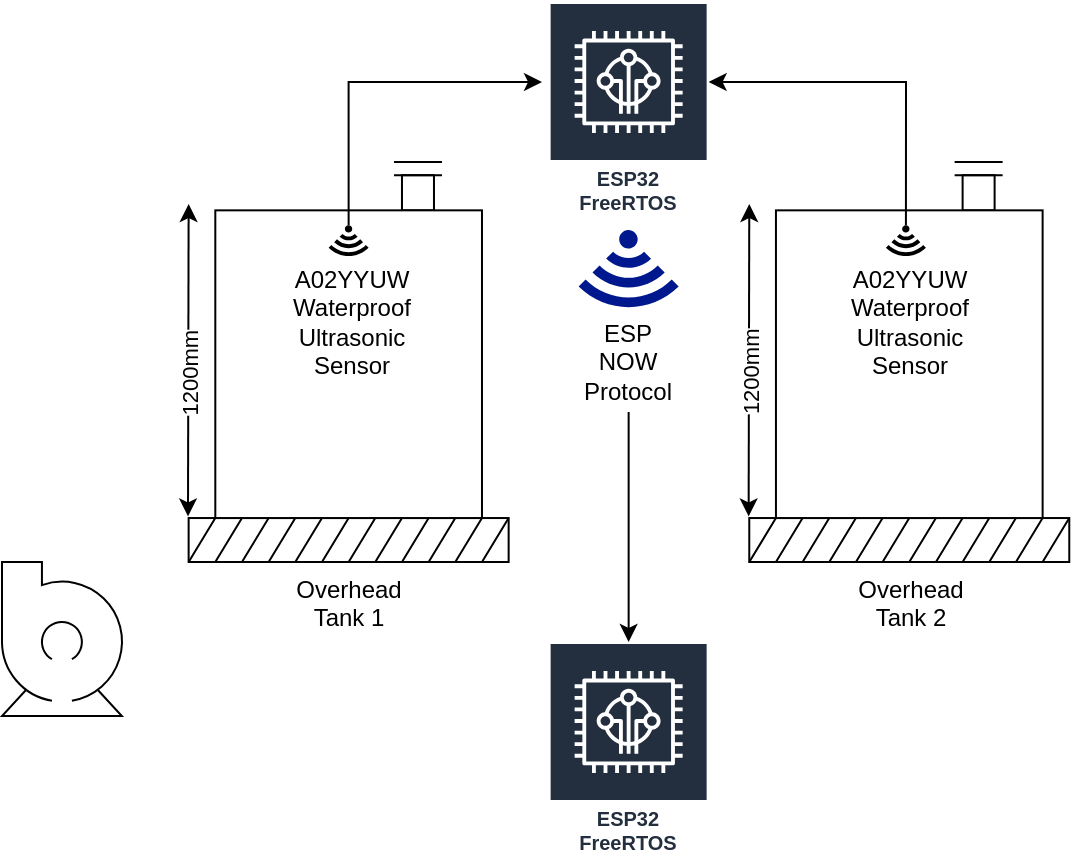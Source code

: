 <mxfile version="14.8.4" type="device"><diagram id="e6WKOiKirF7VoLCvedRq" name="Page-1"><mxGraphModel dx="1391" dy="688" grid="1" gridSize="10" guides="1" tooltips="1" connect="1" arrows="1" fold="1" page="1" pageScale="1" pageWidth="827" pageHeight="1169" math="0" shadow="0"><root><mxCell id="0"/><mxCell id="1" parent="0"/><mxCell id="e11lo4S8SmLg5e66yEPY-1" value="Overhead&lt;br&gt;Tank 1" style="shape=mxgraph.pid.vessels.tank_(concrete_base);html=1;pointerEvents=1;align=center;verticalLabelPosition=bottom;verticalAlign=top;dashed=0;" vertex="1" parent="1"><mxGeometry x="193.32" y="120" width="160" height="200" as="geometry"/></mxCell><mxCell id="e11lo4S8SmLg5e66yEPY-17" value="" style="endArrow=classic;startArrow=classic;html=1;exitX=-0.002;exitY=0.886;exitDx=0;exitDy=0;exitPerimeter=0;" edge="1" parent="1" source="e11lo4S8SmLg5e66yEPY-1"><mxGeometry width="50" height="50" relative="1" as="geometry"><mxPoint x="193.32" y="297" as="sourcePoint"/><mxPoint x="193.32" y="141" as="targetPoint"/></mxGeometry></mxCell><mxCell id="e11lo4S8SmLg5e66yEPY-18" value="1200mm" style="edgeLabel;html=1;align=center;verticalAlign=middle;resizable=0;points=[];rotation=-90;" vertex="1" connectable="0" parent="e11lo4S8SmLg5e66yEPY-17"><mxGeometry x="-0.084" y="-1" relative="1" as="geometry"><mxPoint as="offset"/></mxGeometry></mxCell><mxCell id="e11lo4S8SmLg5e66yEPY-20" value="ESP32&lt;br&gt;FreeRTOS" style="outlineConnect=0;fontColor=#232F3E;gradientColor=none;strokeColor=#ffffff;fillColor=#232F3E;dashed=0;verticalLabelPosition=middle;verticalAlign=bottom;align=center;html=1;whiteSpace=wrap;fontSize=10;fontStyle=1;spacing=3;shape=mxgraph.aws4.productIcon;prIcon=mxgraph.aws4.freertos;" vertex="1" parent="1"><mxGeometry x="373.32" y="40" width="80" height="110" as="geometry"/></mxCell><mxCell id="e11lo4S8SmLg5e66yEPY-21" value="Overhead&lt;br&gt;Tank 2" style="shape=mxgraph.pid.vessels.tank_(concrete_base);html=1;pointerEvents=1;align=center;verticalLabelPosition=bottom;verticalAlign=top;dashed=0;" vertex="1" parent="1"><mxGeometry x="473.64" y="120" width="160" height="200" as="geometry"/></mxCell><mxCell id="e11lo4S8SmLg5e66yEPY-23" value="" style="endArrow=classic;startArrow=classic;html=1;exitX=-0.002;exitY=0.886;exitDx=0;exitDy=0;exitPerimeter=0;" edge="1" parent="1" source="e11lo4S8SmLg5e66yEPY-21"><mxGeometry width="50" height="50" relative="1" as="geometry"><mxPoint x="473.64" y="297" as="sourcePoint"/><mxPoint x="473.64" y="141" as="targetPoint"/></mxGeometry></mxCell><mxCell id="e11lo4S8SmLg5e66yEPY-24" value="1200mm" style="edgeLabel;html=1;align=center;verticalAlign=middle;resizable=0;points=[];rotation=-90;" vertex="1" connectable="0" parent="e11lo4S8SmLg5e66yEPY-23"><mxGeometry x="-0.084" y="-1" relative="1" as="geometry"><mxPoint as="offset"/></mxGeometry></mxCell><mxCell id="e11lo4S8SmLg5e66yEPY-27" value="ESP32&lt;br&gt;FreeRTOS" style="outlineConnect=0;fontColor=#232F3E;gradientColor=none;strokeColor=#ffffff;fillColor=#232F3E;dashed=0;verticalLabelPosition=middle;verticalAlign=bottom;align=center;html=1;whiteSpace=wrap;fontSize=10;fontStyle=1;spacing=3;shape=mxgraph.aws4.productIcon;prIcon=mxgraph.aws4.freertos;" vertex="1" parent="1"><mxGeometry x="373.32" y="360" width="80" height="110" as="geometry"/></mxCell><mxCell id="e11lo4S8SmLg5e66yEPY-38" style="edgeStyle=orthogonalEdgeStyle;rounded=0;orthogonalLoop=1;jettySize=auto;html=1;" edge="1" parent="1" source="e11lo4S8SmLg5e66yEPY-28"><mxGeometry relative="1" as="geometry"><mxPoint x="370" y="80" as="targetPoint"/><Array as="points"><mxPoint x="273" y="80"/></Array></mxGeometry></mxCell><mxCell id="e11lo4S8SmLg5e66yEPY-28" value="" style="aspect=fixed;pointerEvents=1;shadow=0;dashed=0;html=1;strokeColor=none;labelPosition=center;verticalLabelPosition=bottom;verticalAlign=top;align=center;fillColor=#000000;shape=mxgraph.mscae.enterprise.wireless_connection;rotation=90;" vertex="1" parent="1"><mxGeometry x="264.92" y="150" width="16.8" height="20" as="geometry"/></mxCell><mxCell id="e11lo4S8SmLg5e66yEPY-31" value="" style="aspect=fixed;pointerEvents=1;shadow=0;dashed=0;html=1;strokeColor=none;labelPosition=center;verticalLabelPosition=bottom;verticalAlign=top;align=center;fillColor=#00188D;shape=mxgraph.mscae.enterprise.wireless_connection;rotation=90;" vertex="1" parent="1"><mxGeometry x="392.32" y="150" width="42" height="50" as="geometry"/></mxCell><mxCell id="e11lo4S8SmLg5e66yEPY-35" style="edgeStyle=orthogonalEdgeStyle;rounded=0;orthogonalLoop=1;jettySize=auto;html=1;" edge="1" parent="1" source="e11lo4S8SmLg5e66yEPY-34" target="e11lo4S8SmLg5e66yEPY-27"><mxGeometry relative="1" as="geometry"/></mxCell><mxCell id="e11lo4S8SmLg5e66yEPY-34" value="ESP NOW&lt;br&gt;Protocol" style="text;html=1;strokeColor=none;fillColor=none;align=center;verticalAlign=middle;whiteSpace=wrap;rounded=0;" vertex="1" parent="1"><mxGeometry x="388.32" y="195" width="50" height="50" as="geometry"/></mxCell><mxCell id="e11lo4S8SmLg5e66yEPY-36" value="" style="shape=mxgraph.pid.pumps.centrifugal_pump_2;html=1;pointerEvents=1;align=center;verticalLabelPosition=bottom;verticalAlign=top;dashed=0;" vertex="1" parent="1"><mxGeometry x="100" y="320" width="62" height="77" as="geometry"/></mxCell><mxCell id="e11lo4S8SmLg5e66yEPY-37" value="A02YYUW&lt;br&gt;Waterproof&lt;br&gt;Ultrasonic&lt;br&gt;Sensor" style="text;html=1;strokeColor=none;fillColor=none;align=center;verticalAlign=middle;whiteSpace=wrap;rounded=0;" vertex="1" parent="1"><mxGeometry x="250" y="170" width="50" height="60" as="geometry"/></mxCell><mxCell id="e11lo4S8SmLg5e66yEPY-42" style="edgeStyle=orthogonalEdgeStyle;rounded=0;orthogonalLoop=1;jettySize=auto;html=1;" edge="1" parent="1" source="e11lo4S8SmLg5e66yEPY-40" target="e11lo4S8SmLg5e66yEPY-20"><mxGeometry relative="1" as="geometry"><mxPoint x="520" y="80" as="targetPoint"/><Array as="points"><mxPoint x="552" y="80"/></Array></mxGeometry></mxCell><mxCell id="e11lo4S8SmLg5e66yEPY-40" value="" style="aspect=fixed;pointerEvents=1;shadow=0;dashed=0;html=1;strokeColor=none;labelPosition=center;verticalLabelPosition=bottom;verticalAlign=top;align=center;fillColor=#000000;shape=mxgraph.mscae.enterprise.wireless_connection;rotation=90;" vertex="1" parent="1"><mxGeometry x="543.56" y="150" width="16.8" height="20" as="geometry"/></mxCell><mxCell id="e11lo4S8SmLg5e66yEPY-41" value="A02YYUW&lt;br&gt;Waterproof&lt;br&gt;Ultrasonic&lt;br&gt;Sensor" style="text;html=1;strokeColor=none;fillColor=none;align=center;verticalAlign=middle;whiteSpace=wrap;rounded=0;" vertex="1" parent="1"><mxGeometry x="528.64" y="170" width="50" height="60" as="geometry"/></mxCell></root></mxGraphModel></diagram></mxfile>